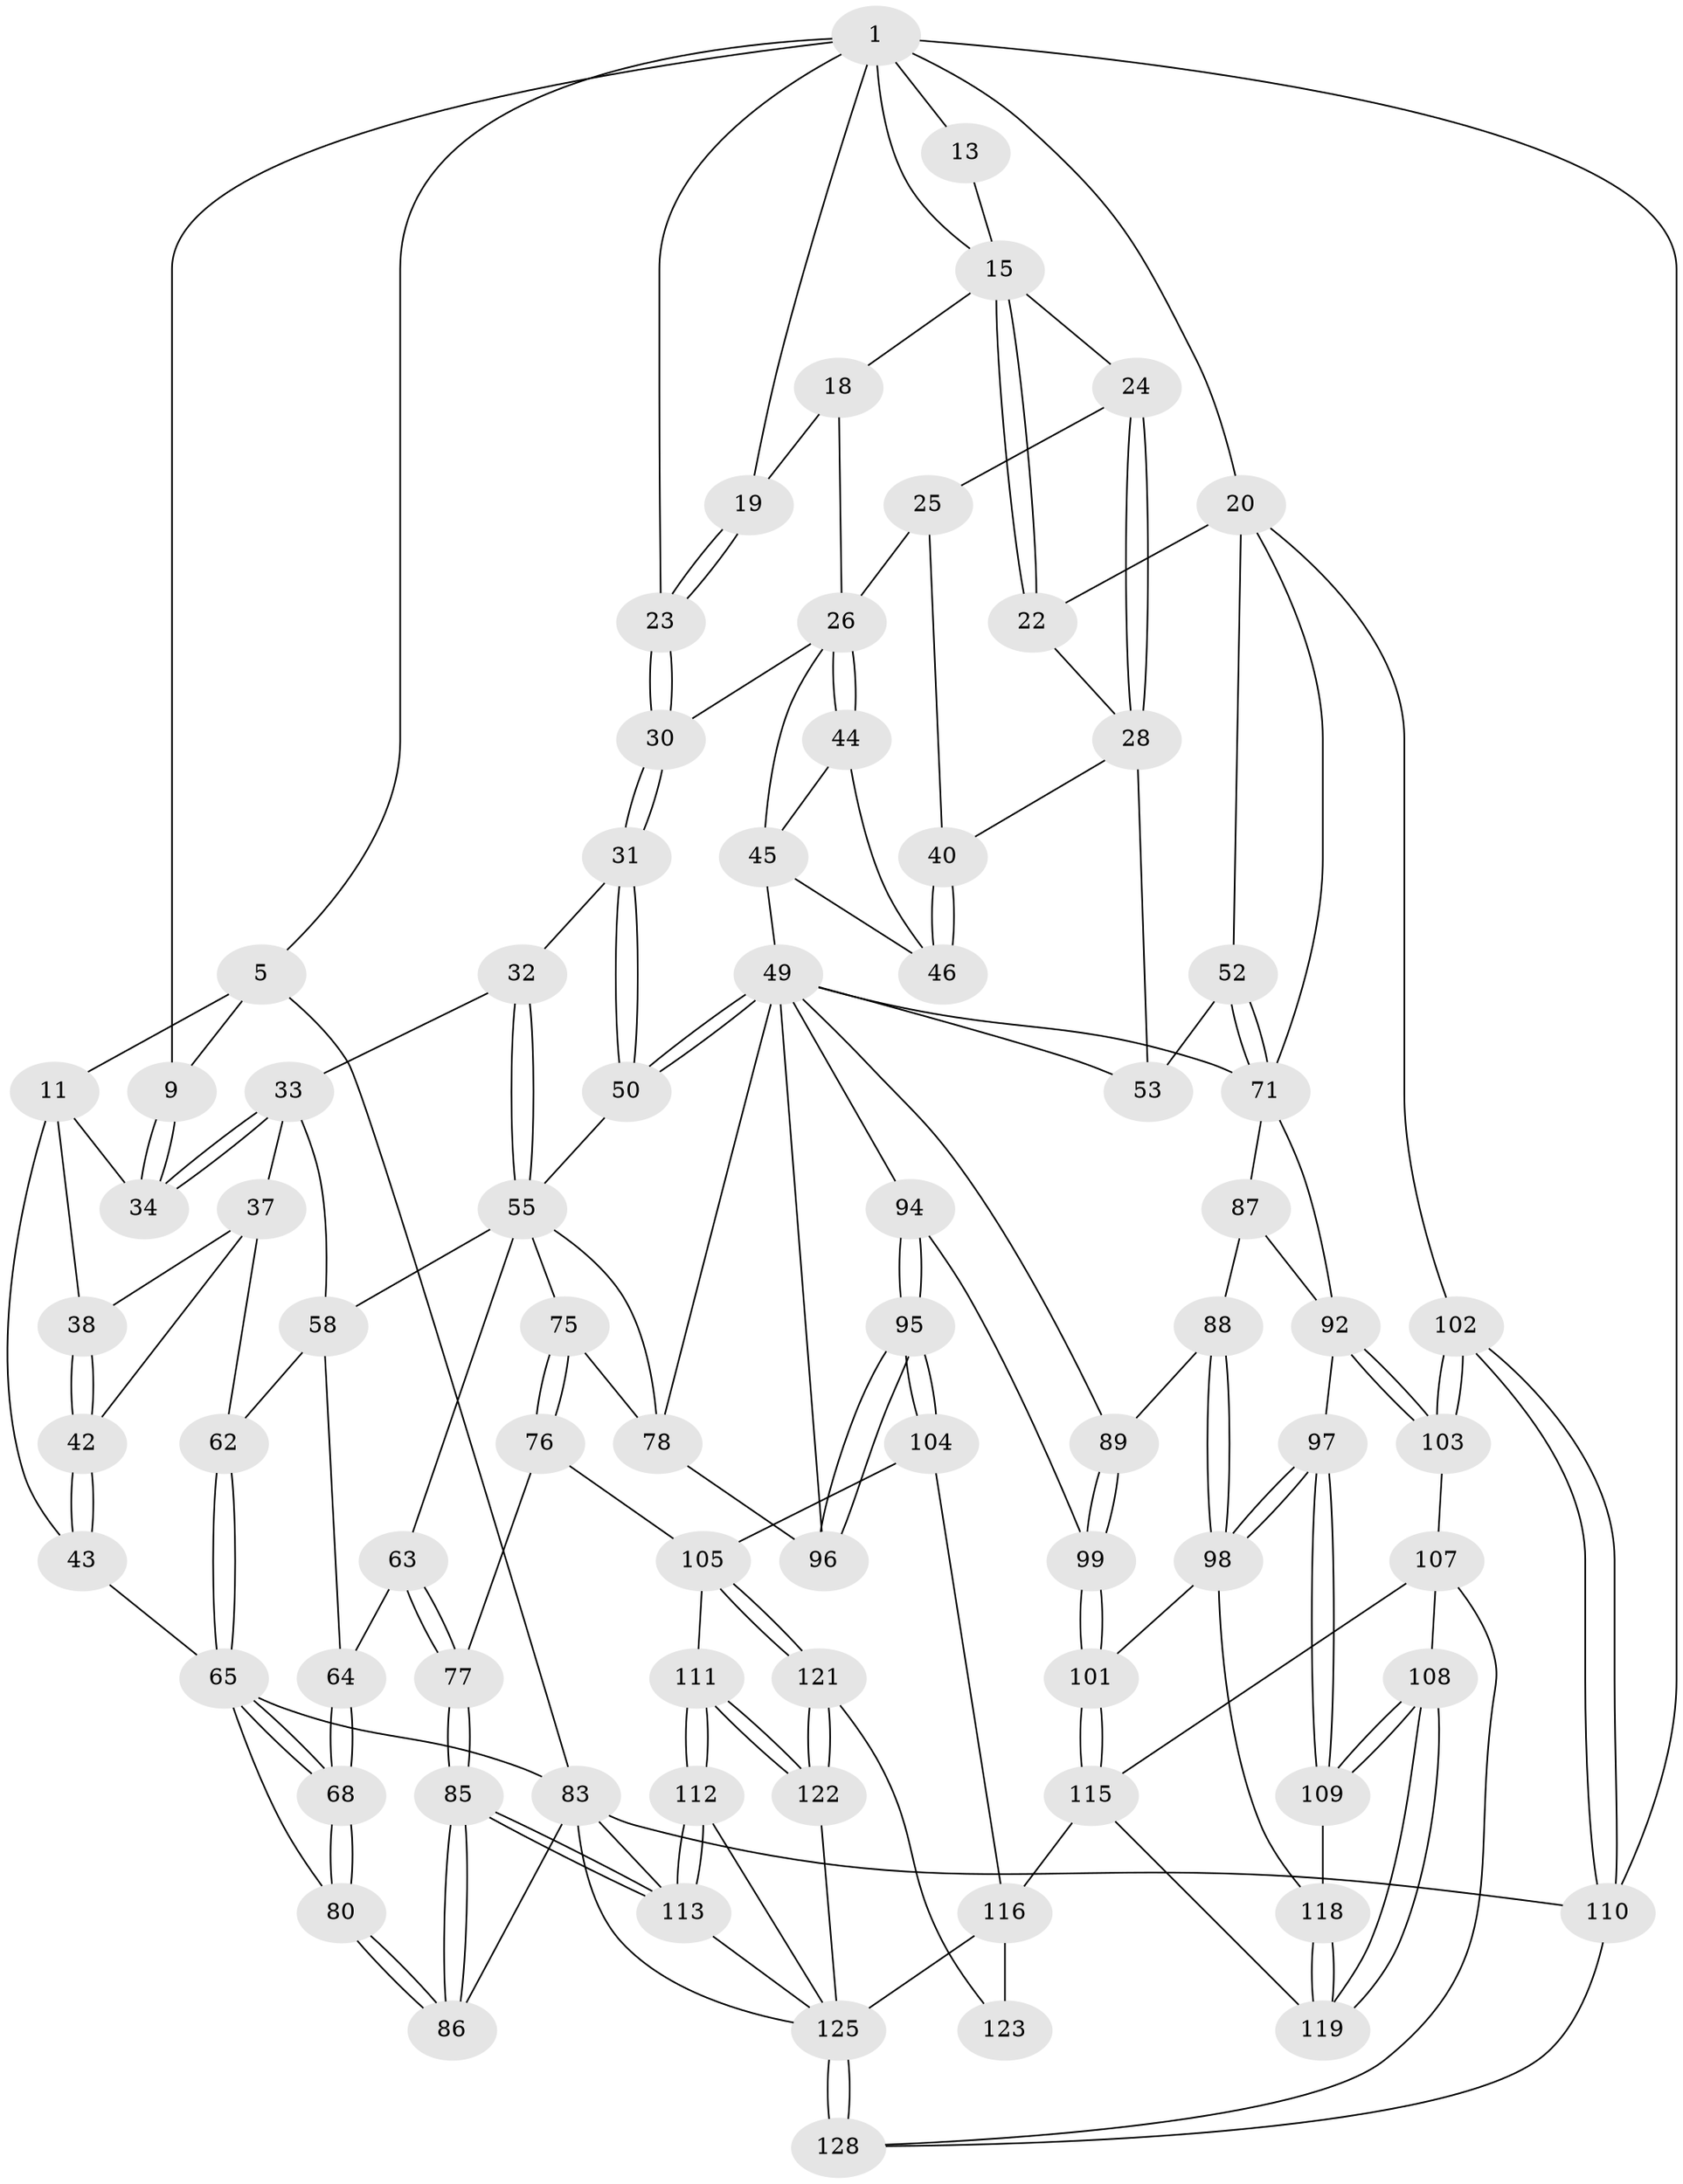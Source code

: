 // original degree distribution, {3: 0.015151515151515152, 4: 0.25, 5: 0.5, 6: 0.23484848484848486}
// Generated by graph-tools (version 1.1) at 2025/21/03/04/25 18:21:27]
// undirected, 79 vertices, 186 edges
graph export_dot {
graph [start="1"]
  node [color=gray90,style=filled];
  1 [pos="+0.3705606933154926+0",super="+7+2"];
  5 [pos="+0+0",super="+6"];
  9 [pos="+0.19325970787987684+0.15097351233792297"];
  11 [pos="+0+0.215456937617713",super="+35+12"];
  13 [pos="+0.5337746585651896+0"];
  15 [pos="+0.7676534209427504+0.07425369083736763",super="+16"];
  18 [pos="+0.5118793507125962+0.17254566294732435"];
  19 [pos="+0.45618006851444287+0.15379963664245253"];
  20 [pos="+1+0.10302852076554368",super="+69+21"];
  22 [pos="+0.9500110244022023+0.23999318254619453"];
  23 [pos="+0.3289615857083826+0.15579282714186557"];
  24 [pos="+0.6758888195773443+0.1895826428893223"];
  25 [pos="+0.6689343045460662+0.20077601859955468"];
  26 [pos="+0.6155295523061252+0.22204595210711203",super="+27"];
  28 [pos="+0.919777328888283+0.25414230909245783",super="+39"];
  30 [pos="+0.390320817967662+0.30483138268591314"];
  31 [pos="+0.3611897067260582+0.3418867222843607"];
  32 [pos="+0.3581705683677238+0.3439364994756139"];
  33 [pos="+0.22504926256826782+0.3310854336785688",super="+36"];
  34 [pos="+0.19003451161151427+0.1545527560870534"];
  37 [pos="+0.1825811392877908+0.3715224653432248",super="+60"];
  38 [pos="+0.1266289689857723+0.3053474955135517"];
  40 [pos="+0.8019695197588261+0.33981983189013326",super="+41"];
  42 [pos="+0+0.3465330101577073"];
  43 [pos="+0+0.3134871381582738"];
  44 [pos="+0.5987398001640416+0.289548964707618"];
  45 [pos="+0.47017399578707764+0.32410199421380587",super="+48"];
  46 [pos="+0.6568472192036577+0.4033113130877782",super="+47"];
  49 [pos="+0.5901978633763117+0.4821299377073131",super="+54"];
  50 [pos="+0.5104165580844504+0.5052871758743278"];
  52 [pos="+0.8400134057415153+0.4770704019669431"];
  53 [pos="+0.8227447618089714+0.4618160491093298"];
  55 [pos="+0.32323746715579865+0.49600012344869776",super="+59+56"];
  58 [pos="+0.21425511081921939+0.4361277189596875",super="+61"];
  62 [pos="+0.11493091202991672+0.48967368589768134"];
  63 [pos="+0.22630252326113853+0.5819023155029651"];
  64 [pos="+0.20206277851300963+0.5751114690177391"];
  65 [pos="+0.11311308255658598+0.4938180636494431",super="+66"];
  68 [pos="+0.1173682031297295+0.5892380275893075"];
  71 [pos="+0.828413914418365+0.5353879226402106",super="+72+74"];
  75 [pos="+0.3521782721233971+0.6801672491499818"];
  76 [pos="+0.34584617318745947+0.6856899712766736"];
  77 [pos="+0.2642245335248645+0.7022035291658835"];
  78 [pos="+0.45809165460053275+0.5657938738711151",super="+79"];
  80 [pos="+0.10122637349328155+0.6028911835834827"];
  83 [pos="+0+0.7187943401810856",super="+84+91"];
  85 [pos="+0.1973416277138485+0.7812714051975389"];
  86 [pos="+0.08292848281987768+0.6985336560212352"];
  87 [pos="+0.7550010678613859+0.6308574674079642"];
  88 [pos="+0.7378335853464626+0.6700676747148406"];
  89 [pos="+0.7362383611482164+0.6712530367340093"];
  92 [pos="+0.9030159089725124+0.6730755813417248",super="+93"];
  94 [pos="+0.6244964442330443+0.7460203863164652"];
  95 [pos="+0.5363762919962255+0.7592296012132572"];
  96 [pos="+0.5271902428915317+0.7397493187127291"];
  97 [pos="+0.8459481989089987+0.7729026824994952"];
  98 [pos="+0.7887274634900454+0.7553998246101975",super="+100"];
  99 [pos="+0.6540771360748165+0.7566411126731337"];
  101 [pos="+0.6745402692322785+0.7813722416089568"];
  102 [pos="+1+0.8754311437636474"];
  103 [pos="+1+0.8697219081805765"];
  104 [pos="+0.5311066081830571+0.7693791049946184"];
  105 [pos="+0.5169700387784314+0.7856997550088278",super="+106"];
  107 [pos="+0.9647854930742917+0.8774028246721265",super="+127"];
  108 [pos="+0.9024604728772929+0.8511367432120519"];
  109 [pos="+0.8488243652758842+0.7878639646313591"];
  110 [pos="+1+1"];
  111 [pos="+0.33403195420809784+0.9114510015857055"];
  112 [pos="+0.32934843124134017+0.9143086558524584"];
  113 [pos="+0.19991758966350134+0.8258853258739525",super="+114"];
  115 [pos="+0.6567320449015854+0.8993057168059788",super="+120"];
  116 [pos="+0.6352658791633038+0.8963846914531792",super="+117+124"];
  118 [pos="+0.7670184675886764+0.8542509267986957"];
  119 [pos="+0.7427318000419437+0.9817146272388639"];
  121 [pos="+0.5152685273244222+0.828127153964908"];
  122 [pos="+0.47314616077930566+0.9120496318040466"];
  123 [pos="+0.5470972670597644+0.8765192300944317"];
  125 [pos="+0.5457739990969296+0.9493493146652102",super="+126"];
  128 [pos="+0.7501657398572338+1",super="+129"];
  1 -- 19;
  1 -- 23;
  1 -- 9;
  1 -- 13 [weight=2];
  1 -- 20;
  1 -- 5;
  1 -- 110;
  1 -- 15;
  5 -- 9;
  5 -- 11 [weight=2];
  5 -- 83;
  9 -- 34;
  9 -- 34;
  11 -- 34;
  11 -- 38;
  11 -- 43;
  13 -- 15;
  15 -- 22;
  15 -- 22;
  15 -- 24;
  15 -- 18;
  18 -- 19;
  18 -- 26;
  19 -- 23;
  19 -- 23;
  20 -- 102;
  20 -- 52;
  20 -- 22;
  20 -- 71;
  22 -- 28;
  23 -- 30;
  23 -- 30;
  24 -- 25;
  24 -- 28;
  24 -- 28;
  25 -- 26;
  25 -- 40;
  26 -- 44;
  26 -- 44;
  26 -- 45;
  26 -- 30;
  28 -- 40;
  28 -- 53;
  30 -- 31;
  30 -- 31;
  31 -- 32;
  31 -- 50;
  31 -- 50;
  32 -- 33;
  32 -- 55;
  32 -- 55;
  33 -- 34;
  33 -- 34;
  33 -- 58;
  33 -- 37;
  37 -- 38;
  37 -- 42;
  37 -- 62;
  38 -- 42;
  38 -- 42;
  40 -- 46 [weight=2];
  40 -- 46;
  42 -- 43;
  42 -- 43;
  43 -- 65;
  44 -- 45;
  44 -- 46;
  45 -- 49;
  45 -- 46;
  49 -- 50;
  49 -- 50;
  49 -- 96;
  49 -- 94;
  49 -- 53;
  49 -- 71;
  49 -- 89;
  49 -- 78;
  50 -- 55;
  52 -- 53;
  52 -- 71;
  52 -- 71;
  55 -- 78;
  55 -- 58;
  55 -- 75;
  55 -- 63;
  58 -- 64;
  58 -- 62;
  62 -- 65;
  62 -- 65;
  63 -- 64;
  63 -- 77;
  63 -- 77;
  64 -- 68;
  64 -- 68;
  65 -- 68;
  65 -- 68;
  65 -- 80;
  65 -- 83;
  68 -- 80;
  68 -- 80;
  71 -- 87;
  71 -- 92;
  75 -- 76;
  75 -- 76;
  75 -- 78;
  76 -- 77;
  76 -- 105;
  77 -- 85;
  77 -- 85;
  78 -- 96;
  80 -- 86;
  80 -- 86;
  83 -- 110;
  83 -- 86;
  83 -- 125;
  83 -- 113;
  85 -- 86;
  85 -- 86;
  85 -- 113;
  85 -- 113;
  87 -- 88;
  87 -- 92;
  88 -- 89;
  88 -- 98;
  88 -- 98;
  89 -- 99;
  89 -- 99;
  92 -- 103;
  92 -- 103;
  92 -- 97;
  94 -- 95;
  94 -- 95;
  94 -- 99;
  95 -- 96;
  95 -- 96;
  95 -- 104;
  95 -- 104;
  97 -- 98;
  97 -- 98;
  97 -- 109;
  97 -- 109;
  98 -- 101;
  98 -- 118;
  99 -- 101;
  99 -- 101;
  101 -- 115;
  101 -- 115;
  102 -- 103;
  102 -- 103;
  102 -- 110;
  102 -- 110;
  103 -- 107;
  104 -- 105;
  104 -- 116;
  105 -- 121;
  105 -- 121;
  105 -- 111;
  107 -- 108;
  107 -- 128;
  107 -- 115;
  108 -- 109;
  108 -- 109;
  108 -- 119;
  108 -- 119;
  109 -- 118;
  110 -- 128;
  111 -- 112;
  111 -- 112;
  111 -- 122;
  111 -- 122;
  112 -- 113;
  112 -- 113;
  112 -- 125;
  113 -- 125;
  115 -- 116;
  115 -- 119;
  116 -- 123 [weight=2];
  116 -- 125;
  118 -- 119;
  118 -- 119;
  121 -- 122;
  121 -- 122;
  121 -- 123;
  122 -- 125;
  125 -- 128 [weight=2];
  125 -- 128;
}
